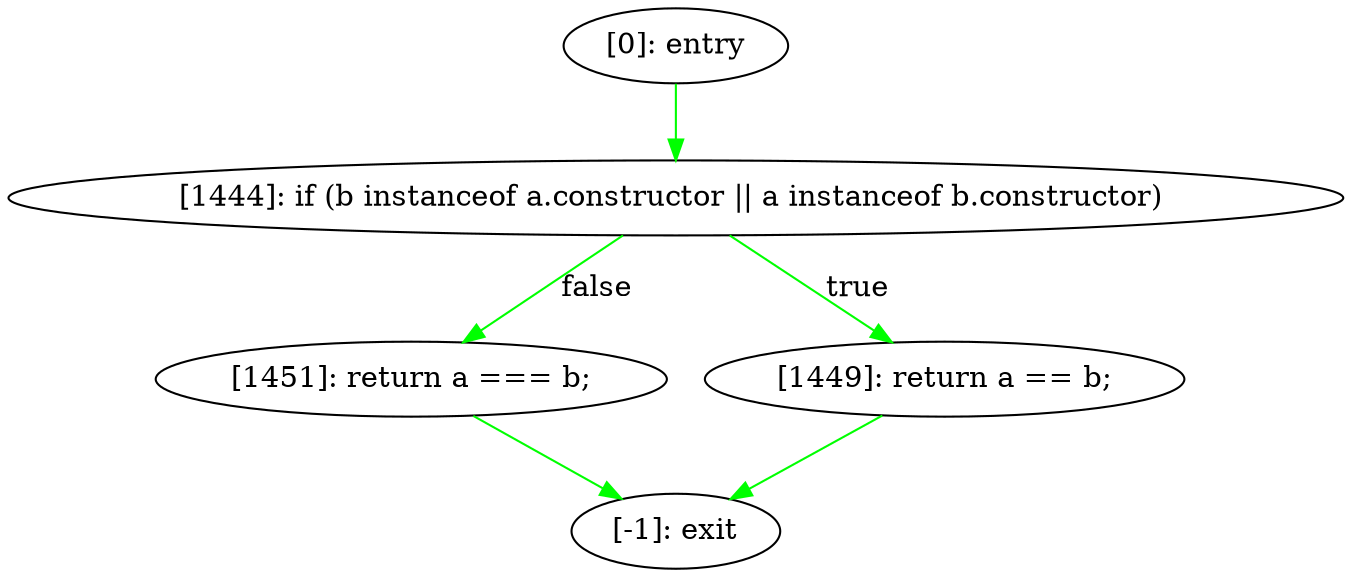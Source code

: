 digraph {
"0" [label="[-1]: exit"] 
"1" [label="[1451]: return a === b;\n"] 
"2" [label="[0]: entry"] 
"3" [label="[1449]: return a == b;\n"] 
"4" [label="[1444]: if (b instanceof a.constructor || a instanceof b.constructor) "] 
"1" -> "0" [label="" color="green"] 
"2" -> "4" [label="" color="green"] 
"3" -> "0" [label="" color="green"] 
"4" -> "3" [label="true" color="green"] 
"4" -> "1" [label="false" color="green"] 
}
